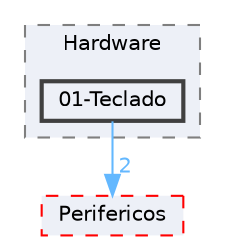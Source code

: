 digraph "E:/Agustin/Escritorio/MCUexpresso/KitLPC845-C++/src/Drivers/Hardware/01-Teclado"
{
 // LATEX_PDF_SIZE
  bgcolor="transparent";
  edge [fontname=Helvetica,fontsize=10,labelfontname=Helvetica,labelfontsize=10];
  node [fontname=Helvetica,fontsize=10,shape=box,height=0.2,width=0.4];
  compound=true
  subgraph clusterdir_20b8c9b61d64145e8c95b1ca5e812349 {
    graph [ bgcolor="#edf0f7", pencolor="grey50", label="Hardware", fontname=Helvetica,fontsize=10 style="filled,dashed", URL="dir_20b8c9b61d64145e8c95b1ca5e812349.html",tooltip=""]
  dir_378b116fb766e6677a6003fa252e1622 [label="01-Teclado", fillcolor="#edf0f7", color="grey25", style="filled,bold", URL="dir_378b116fb766e6677a6003fa252e1622.html",tooltip=""];
  }
  dir_fddceb55b13f36ba841fc9095bbfed65 [label="Perifericos", fillcolor="#edf0f7", color="red", style="filled,dashed", URL="dir_fddceb55b13f36ba841fc9095bbfed65.html",tooltip=""];
  dir_378b116fb766e6677a6003fa252e1622->dir_fddceb55b13f36ba841fc9095bbfed65 [headlabel="2", labeldistance=1.5 headhref="dir_000001_000031.html" href="dir_000001_000031.html" color="steelblue1" fontcolor="steelblue1"];
}
